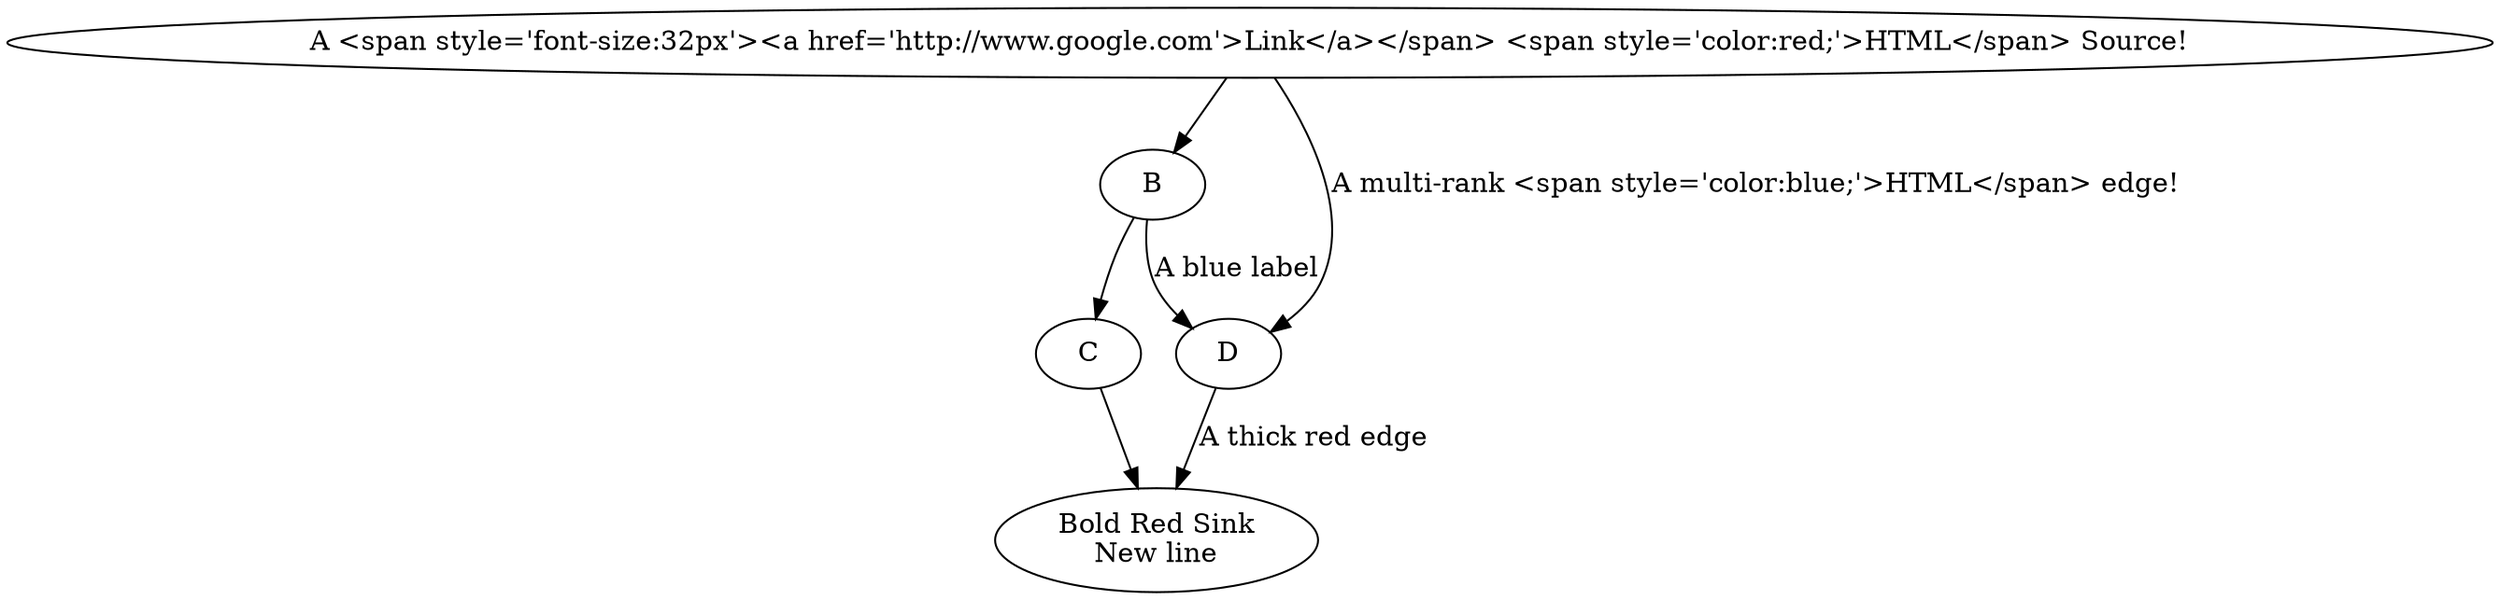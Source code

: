 digraph {
    /* Note: HTML labels do not work in IE, which lacks support for <foreignObject> tags. */
    node [rx=5 ry=5 labelStyle="font: 300 14px 'Helvetica Neue', Helvetica"]
    edge [labelStyle="font: 300 14px 'Helvetica Neue', Helvetica"]
    A [labelType="html"
       label="A <span style='font-size:32px'><a href='http://www.google.com'>Link</a></span> <span style='color:red;'>HTML</span> Source!"];
    C;
    E [label="Bold Red Sink\nNew line" style="fill: #f77; font-weight: bold"];
    A -> B -> C;
    B -> D [label="A blue label" labelStyle="fill: #55f; font-weight: bold;"];
    D -> E [label="A thick red edge" style="stroke: #f77; stroke-width: 2px;" arrowheadStyle="fill: #f77"];
    C -> E;
    A -> D [labelType="html" label="A multi-rank <span style='color:blue;'>HTML</span> edge!"];
}
